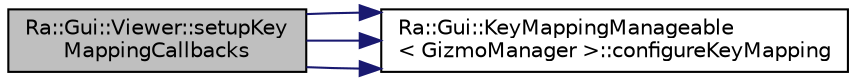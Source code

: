 digraph "Ra::Gui::Viewer::setupKeyMappingCallbacks"
{
 // INTERACTIVE_SVG=YES
 // LATEX_PDF_SIZE
  edge [fontname="Helvetica",fontsize="10",labelfontname="Helvetica",labelfontsize="10"];
  node [fontname="Helvetica",fontsize="10",shape=record];
  rankdir="LR";
  Node1 [label="Ra::Gui::Viewer::setupKey\lMappingCallbacks",height=0.2,width=0.4,color="black", fillcolor="grey75", style="filled", fontcolor="black",tooltip="add observers to keyMappingManager for gizmo, camera and viewer."];
  Node1 -> Node2 [color="midnightblue",fontsize="10",style="solid",fontname="Helvetica"];
  Node2 [label="Ra::Gui::KeyMappingManageable\l\< GizmoManager \>::configureKeyMapping",height=0.2,width=0.4,color="black", fillcolor="white", style="filled",URL="$classRa_1_1Gui_1_1KeyMappingManageable.html#a32756ab3dce798b29ccad350f7c815ec",tooltip=" "];
  Node1 -> Node2 [color="midnightblue",fontsize="10",style="solid",fontname="Helvetica"];
  Node1 -> Node2 [color="midnightblue",fontsize="10",style="solid",fontname="Helvetica"];
}
